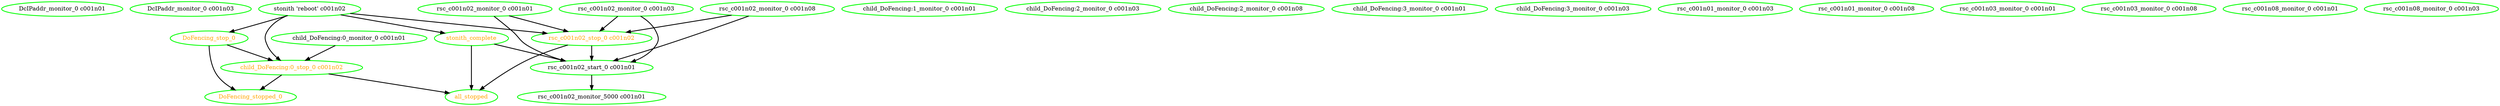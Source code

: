 digraph "g" {
"DcIPaddr_monitor_0 c001n01" [ style=bold color="green" fontcolor="black" ]
"DcIPaddr_monitor_0 c001n03" [ style=bold color="green" fontcolor="black" ]
"DoFencing_stop_0" -> "DoFencing_stopped_0" [ style = bold]
"DoFencing_stop_0" -> "child_DoFencing:0_stop_0 c001n02" [ style = bold]
"DoFencing_stop_0" [ style=bold color="green" fontcolor="orange" ]
"DoFencing_stopped_0" [ style=bold color="green" fontcolor="orange" ]
"all_stopped" [ style=bold color="green" fontcolor="orange" ]
"child_DoFencing:0_monitor_0 c001n01" -> "child_DoFencing:0_stop_0 c001n02" [ style = bold]
"child_DoFencing:0_monitor_0 c001n01" [ style=bold color="green" fontcolor="black" ]
"child_DoFencing:0_stop_0 c001n02" -> "DoFencing_stopped_0" [ style = bold]
"child_DoFencing:0_stop_0 c001n02" -> "all_stopped" [ style = bold]
"child_DoFencing:0_stop_0 c001n02" [ style=bold color="green" fontcolor="orange" ]
"child_DoFencing:1_monitor_0 c001n01" [ style=bold color="green" fontcolor="black" ]
"child_DoFencing:2_monitor_0 c001n03" [ style=bold color="green" fontcolor="black" ]
"child_DoFencing:2_monitor_0 c001n08" [ style=bold color="green" fontcolor="black" ]
"child_DoFencing:3_monitor_0 c001n01" [ style=bold color="green" fontcolor="black" ]
"child_DoFencing:3_monitor_0 c001n03" [ style=bold color="green" fontcolor="black" ]
"rsc_c001n01_monitor_0 c001n03" [ style=bold color="green" fontcolor="black" ]
"rsc_c001n01_monitor_0 c001n08" [ style=bold color="green" fontcolor="black" ]
"rsc_c001n02_monitor_0 c001n01" -> "rsc_c001n02_start_0 c001n01" [ style = bold]
"rsc_c001n02_monitor_0 c001n01" -> "rsc_c001n02_stop_0 c001n02" [ style = bold]
"rsc_c001n02_monitor_0 c001n01" [ style=bold color="green" fontcolor="black" ]
"rsc_c001n02_monitor_0 c001n03" -> "rsc_c001n02_start_0 c001n01" [ style = bold]
"rsc_c001n02_monitor_0 c001n03" -> "rsc_c001n02_stop_0 c001n02" [ style = bold]
"rsc_c001n02_monitor_0 c001n03" [ style=bold color="green" fontcolor="black" ]
"rsc_c001n02_monitor_0 c001n08" -> "rsc_c001n02_start_0 c001n01" [ style = bold]
"rsc_c001n02_monitor_0 c001n08" -> "rsc_c001n02_stop_0 c001n02" [ style = bold]
"rsc_c001n02_monitor_0 c001n08" [ style=bold color="green" fontcolor="black" ]
"rsc_c001n02_monitor_5000 c001n01" [ style=bold color="green" fontcolor="black" ]
"rsc_c001n02_start_0 c001n01" -> "rsc_c001n02_monitor_5000 c001n01" [ style = bold]
"rsc_c001n02_start_0 c001n01" [ style=bold color="green" fontcolor="black" ]
"rsc_c001n02_stop_0 c001n02" -> "all_stopped" [ style = bold]
"rsc_c001n02_stop_0 c001n02" -> "rsc_c001n02_start_0 c001n01" [ style = bold]
"rsc_c001n02_stop_0 c001n02" [ style=bold color="green" fontcolor="orange" ]
"rsc_c001n03_monitor_0 c001n01" [ style=bold color="green" fontcolor="black" ]
"rsc_c001n03_monitor_0 c001n08" [ style=bold color="green" fontcolor="black" ]
"rsc_c001n08_monitor_0 c001n01" [ style=bold color="green" fontcolor="black" ]
"rsc_c001n08_monitor_0 c001n03" [ style=bold color="green" fontcolor="black" ]
"stonith 'reboot' c001n02" -> "DoFencing_stop_0" [ style = bold]
"stonith 'reboot' c001n02" -> "child_DoFencing:0_stop_0 c001n02" [ style = bold]
"stonith 'reboot' c001n02" -> "rsc_c001n02_stop_0 c001n02" [ style = bold]
"stonith 'reboot' c001n02" -> "stonith_complete" [ style = bold]
"stonith 'reboot' c001n02" [ style=bold color="green" fontcolor="black"]
"stonith_complete" -> "all_stopped" [ style = bold]
"stonith_complete" -> "rsc_c001n02_start_0 c001n01" [ style = bold]
"stonith_complete" [ style=bold color="green" fontcolor="orange" ]
}
